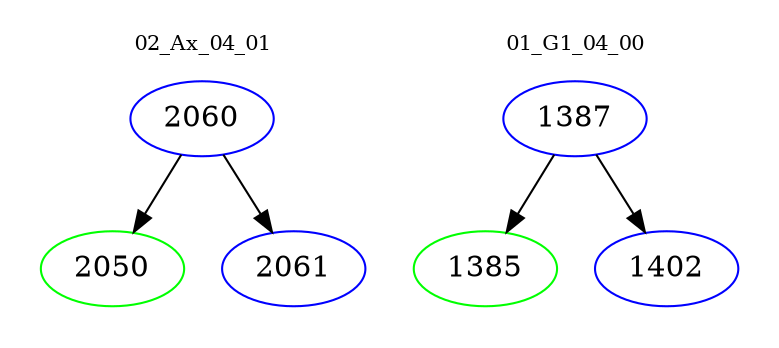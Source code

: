 digraph{
subgraph cluster_0 {
color = white
label = "02_Ax_04_01";
fontsize=10;
T0_2060 [label="2060", color="blue"]
T0_2060 -> T0_2050 [color="black"]
T0_2050 [label="2050", color="green"]
T0_2060 -> T0_2061 [color="black"]
T0_2061 [label="2061", color="blue"]
}
subgraph cluster_1 {
color = white
label = "01_G1_04_00";
fontsize=10;
T1_1387 [label="1387", color="blue"]
T1_1387 -> T1_1385 [color="black"]
T1_1385 [label="1385", color="green"]
T1_1387 -> T1_1402 [color="black"]
T1_1402 [label="1402", color="blue"]
}
}
